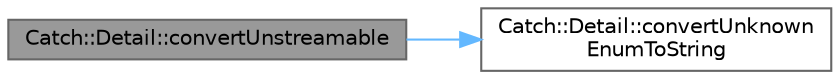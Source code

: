 digraph "Catch::Detail::convertUnstreamable"
{
 // LATEX_PDF_SIZE
  bgcolor="transparent";
  edge [fontname=Helvetica,fontsize=10,labelfontname=Helvetica,labelfontsize=10];
  node [fontname=Helvetica,fontsize=10,shape=box,height=0.2,width=0.4];
  rankdir="LR";
  Node1 [id="Node000001",label="Catch::Detail::convertUnstreamable",height=0.2,width=0.4,color="gray40", fillcolor="grey60", style="filled", fontcolor="black",tooltip=" "];
  Node1 -> Node2 [id="edge1_Node000001_Node000002",color="steelblue1",style="solid",tooltip=" "];
  Node2 [id="Node000002",label="Catch::Detail::convertUnknown\lEnumToString",height=0.2,width=0.4,color="grey40", fillcolor="white", style="filled",URL="$namespace_catch_1_1_detail.html#a242396de537c5176710d680cc9ca6b93",tooltip=" "];
}
